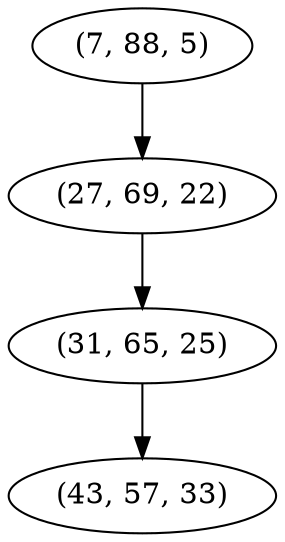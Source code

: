 digraph tree {
    "(7, 88, 5)";
    "(27, 69, 22)";
    "(31, 65, 25)";
    "(43, 57, 33)";
    "(7, 88, 5)" -> "(27, 69, 22)";
    "(27, 69, 22)" -> "(31, 65, 25)";
    "(31, 65, 25)" -> "(43, 57, 33)";
}
